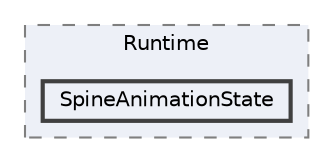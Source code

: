 digraph "external/spine-runtimes/spine-unity/Modules/com.esotericsoftware.spine.timeline/Runtime/SpineAnimationState"
{
 // LATEX_PDF_SIZE
  bgcolor="transparent";
  edge [fontname=Helvetica,fontsize=10,labelfontname=Helvetica,labelfontsize=10];
  node [fontname=Helvetica,fontsize=10,shape=box,height=0.2,width=0.4];
  compound=true
  subgraph clusterdir_544f9278c7b02e90995531826ec0000c {
    graph [ bgcolor="#edf0f7", pencolor="grey50", label="Runtime", fontname=Helvetica,fontsize=10 style="filled,dashed", URL="dir_544f9278c7b02e90995531826ec0000c.html",tooltip=""]
  dir_cf9057b1b48b987af0dfa1667821a252 [label="SpineAnimationState", fillcolor="#edf0f7", color="grey25", style="filled,bold", URL="dir_cf9057b1b48b987af0dfa1667821a252.html",tooltip=""];
  }
}
